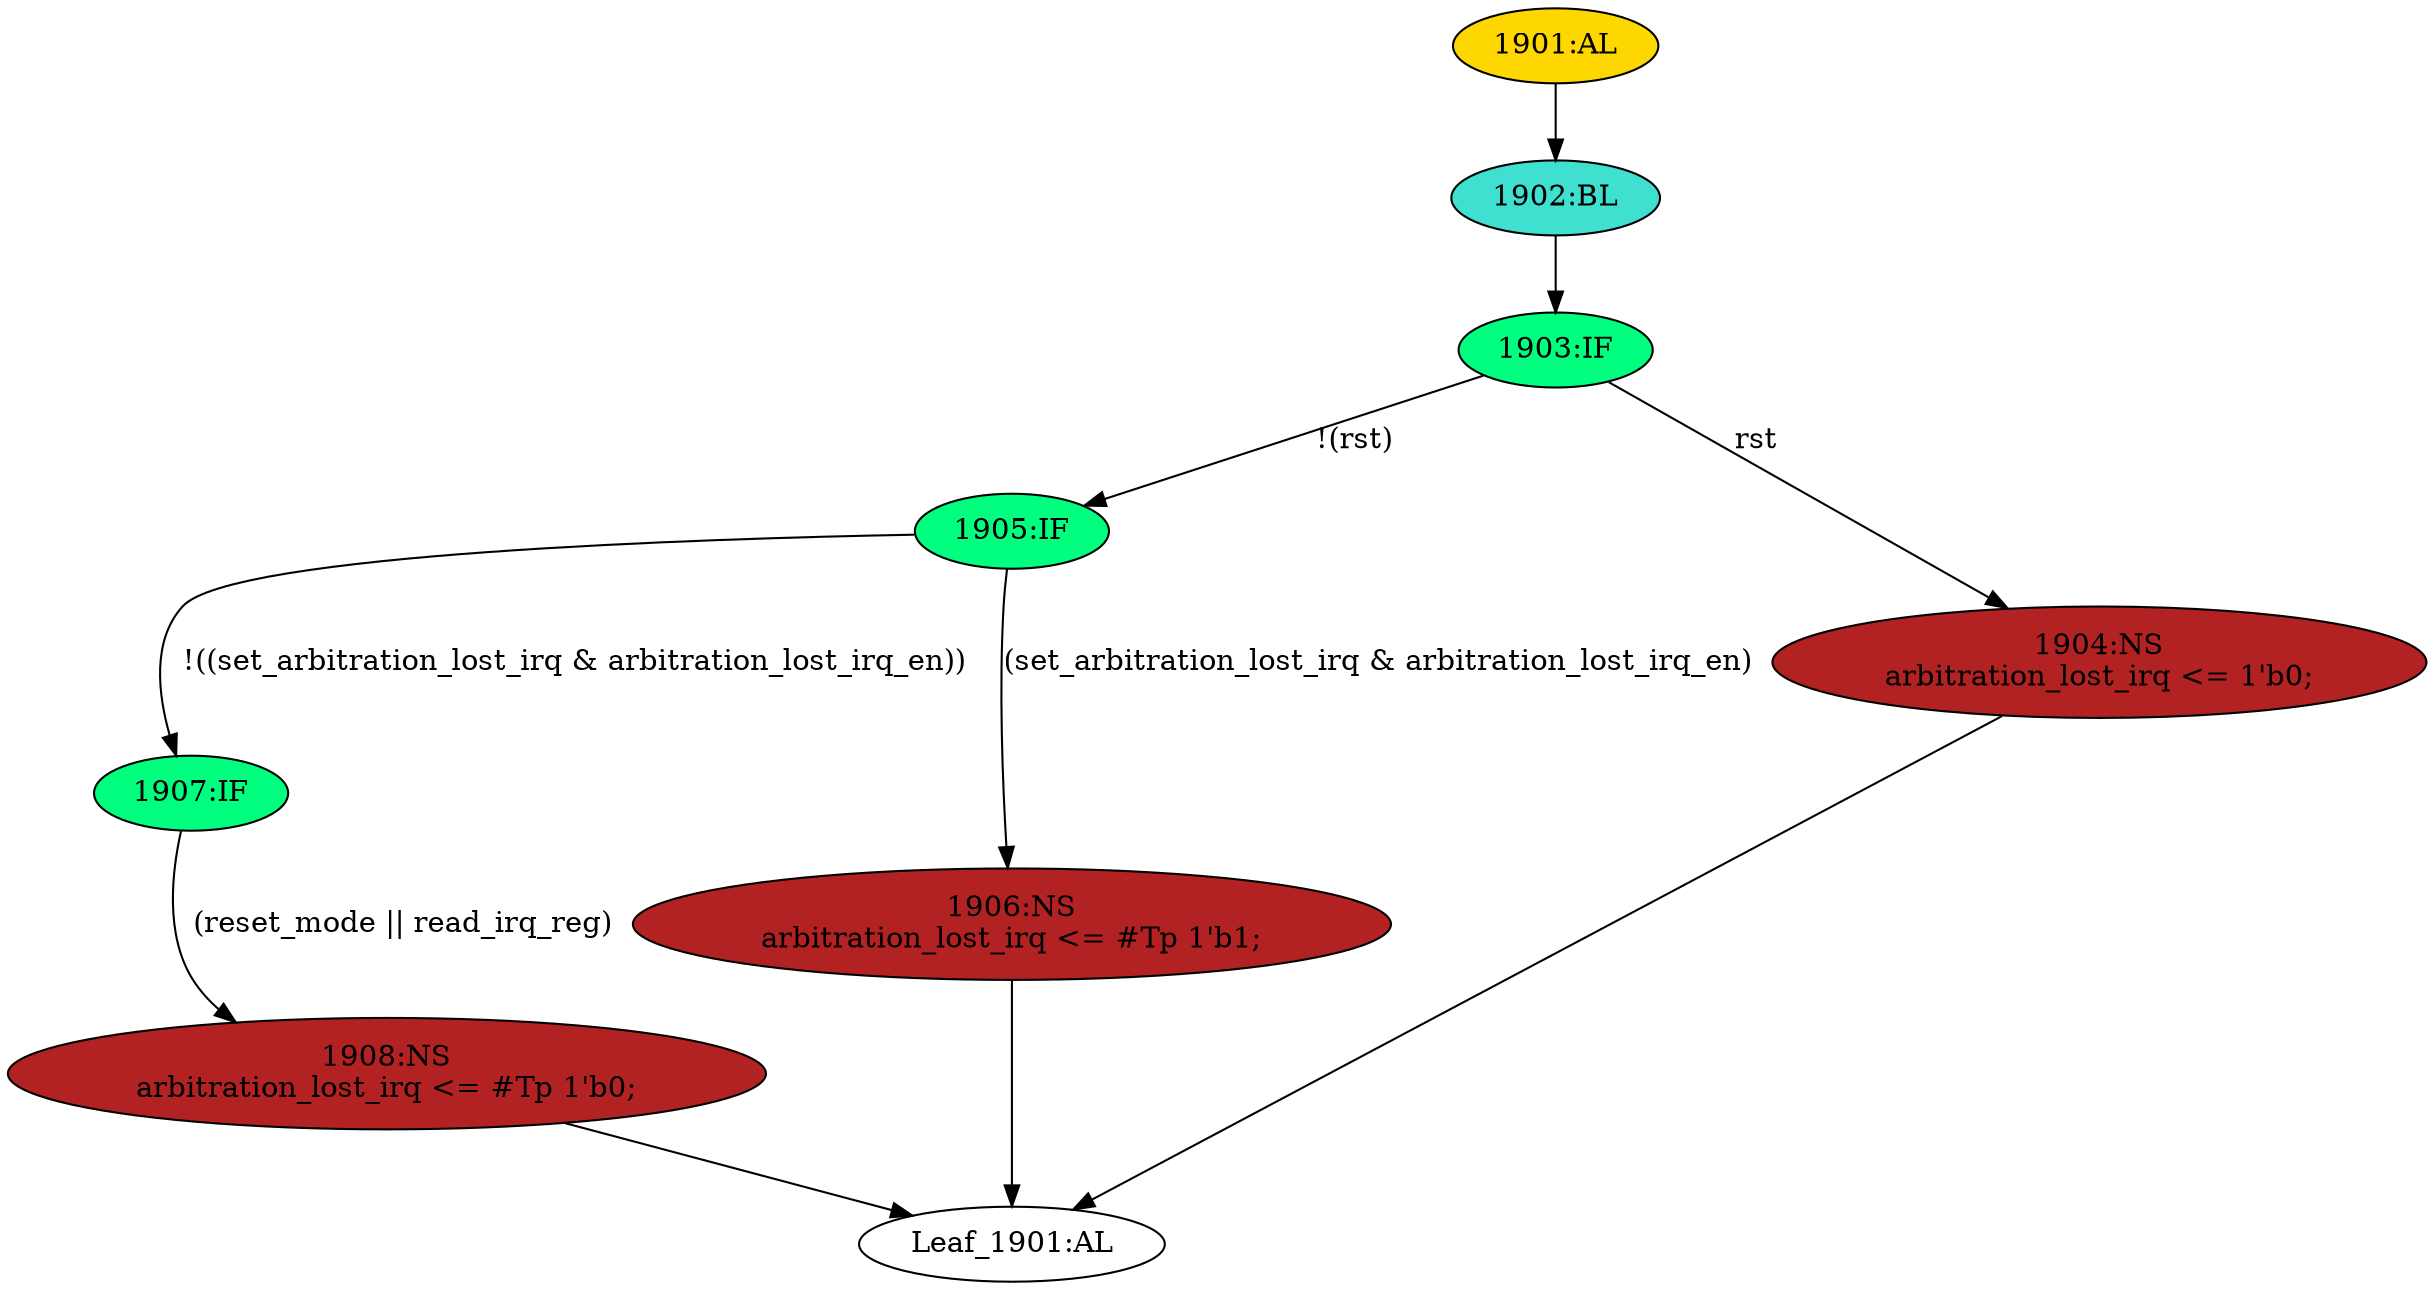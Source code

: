 strict digraph "" {
	node [label="\N"];
	"1901:AL"	 [ast="<pyverilog.vparser.ast.Always object at 0x7fd77326d910>",
		clk_sens=True,
		fillcolor=gold,
		label="1901:AL",
		sens="['clk', 'rst']",
		statements="[]",
		style=filled,
		typ=Always,
		use_var="['rst', 'read_irq_reg', 'set_arbitration_lost_irq', 'reset_mode', 'arbitration_lost_irq_en']"];
	"1902:BL"	 [ast="<pyverilog.vparser.ast.Block object at 0x7fd77326da90>",
		fillcolor=turquoise,
		label="1902:BL",
		statements="[]",
		style=filled,
		typ=Block];
	"1901:AL" -> "1902:BL"	 [cond="[]",
		lineno=None];
	"Leaf_1901:AL"	 [def_var="['arbitration_lost_irq']",
		label="Leaf_1901:AL"];
	"1908:NS"	 [ast="<pyverilog.vparser.ast.NonblockingSubstitution object at 0x7fd77326d510>",
		fillcolor=firebrick,
		label="1908:NS
arbitration_lost_irq <= #Tp 1'b0;",
		statements="[<pyverilog.vparser.ast.NonblockingSubstitution object at 0x7fd77326d510>]",
		style=filled,
		typ=NonblockingSubstitution];
	"1908:NS" -> "Leaf_1901:AL"	 [cond="[]",
		lineno=None];
	"1907:IF"	 [ast="<pyverilog.vparser.ast.IfStatement object at 0x7fd77326d4d0>",
		fillcolor=springgreen,
		label="1907:IF",
		statements="[]",
		style=filled,
		typ=IfStatement];
	"1907:IF" -> "1908:NS"	 [cond="['reset_mode', 'read_irq_reg']",
		label="(reset_mode || read_irq_reg)",
		lineno=1907];
	"1903:IF"	 [ast="<pyverilog.vparser.ast.IfStatement object at 0x7fd77326dad0>",
		fillcolor=springgreen,
		label="1903:IF",
		statements="[]",
		style=filled,
		typ=IfStatement];
	"1905:IF"	 [ast="<pyverilog.vparser.ast.IfStatement object at 0x7fd77326db10>",
		fillcolor=springgreen,
		label="1905:IF",
		statements="[]",
		style=filled,
		typ=IfStatement];
	"1903:IF" -> "1905:IF"	 [cond="['rst']",
		label="!(rst)",
		lineno=1903];
	"1904:NS"	 [ast="<pyverilog.vparser.ast.NonblockingSubstitution object at 0x7fd77326de10>",
		fillcolor=firebrick,
		label="1904:NS
arbitration_lost_irq <= 1'b0;",
		statements="[<pyverilog.vparser.ast.NonblockingSubstitution object at 0x7fd77326de10>]",
		style=filled,
		typ=NonblockingSubstitution];
	"1903:IF" -> "1904:NS"	 [cond="['rst']",
		label=rst,
		lineno=1903];
	"1905:IF" -> "1907:IF"	 [cond="['set_arbitration_lost_irq', 'arbitration_lost_irq_en']",
		label="!((set_arbitration_lost_irq & arbitration_lost_irq_en))",
		lineno=1905];
	"1906:NS"	 [ast="<pyverilog.vparser.ast.NonblockingSubstitution object at 0x7fd77326db50>",
		fillcolor=firebrick,
		label="1906:NS
arbitration_lost_irq <= #Tp 1'b1;",
		statements="[<pyverilog.vparser.ast.NonblockingSubstitution object at 0x7fd77326db50>]",
		style=filled,
		typ=NonblockingSubstitution];
	"1905:IF" -> "1906:NS"	 [cond="['set_arbitration_lost_irq', 'arbitration_lost_irq_en']",
		label="(set_arbitration_lost_irq & arbitration_lost_irq_en)",
		lineno=1905];
	"1902:BL" -> "1903:IF"	 [cond="[]",
		lineno=None];
	"1906:NS" -> "Leaf_1901:AL"	 [cond="[]",
		lineno=None];
	"1904:NS" -> "Leaf_1901:AL"	 [cond="[]",
		lineno=None];
}
